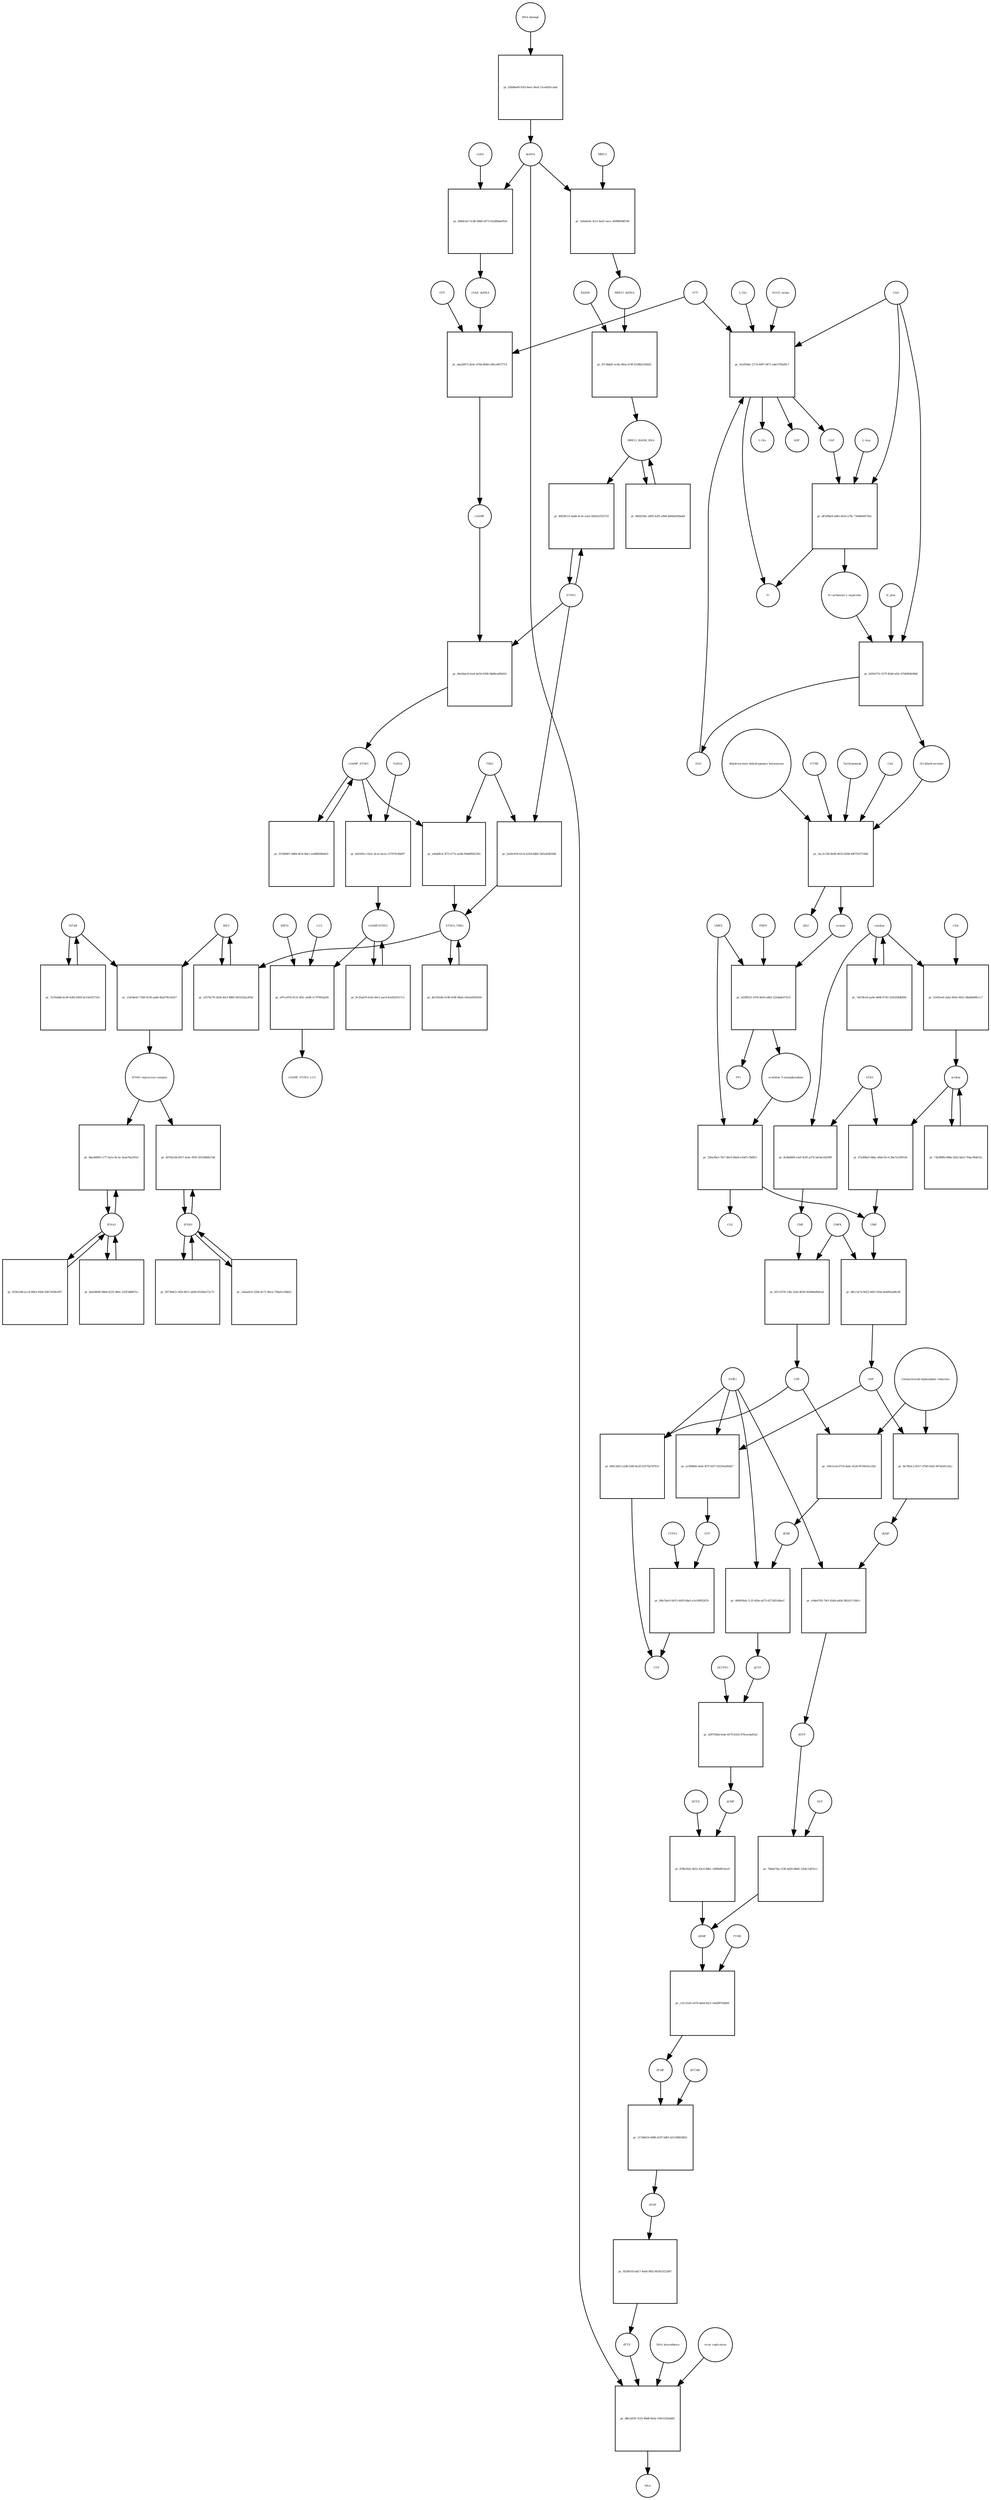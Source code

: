 strict digraph  {
"NF-kB" [annotation="urn_miriam_obo.go_GO%3A0071159", bipartite=0, cls=complex, fontsize=4, label="NF-kB", shape=circle];
"pr_15434e43-7369-4139-aab6-66a078c5e027" [annotation="", bipartite=1, cls=process, fontsize=4, label="pr_15434e43-7369-4139-aab6-66a078c5e027", shape=square];
"IFNB1 expression complex" [annotation="", bipartite=0, cls=complex, fontsize=4, label="IFNB1 expression complex", shape=circle];
IRF3 [annotation="urn_miriam_hgnc_6118|urn_miriam_uniprot_Q14653|urn_miriam_ensembl_ENSG00000126456|urn_miriam_refseq_NM_001571|urn_miriam_hgnc.symbol_IRF3|urn_miriam_ncbigene_3661", bipartite=0, cls="macromolecule multimer", fontsize=4, label=IRF3, shape=circle];
dCDP [annotation="urn_miriam_obo.chebi_CHEBI%3A28846", bipartite=0, cls="simple chemical", fontsize=4, label=dCDP, shape=circle];
"pr_400836ab-7c2f-450a-ab75-6272d51d6acf" [annotation="", bipartite=1, cls=process, fontsize=4, label="pr_400836ab-7c2f-450a-ab75-6272d51d6acf", shape=square];
dCTP [annotation="urn_miriam_obo.chebi_CHEBI%3A16311", bipartite=0, cls="simple chemical", fontsize=4, label=dCTP, shape=circle];
NME1 [annotation="urn_miriam_uniprot_P15531|urn_miriam_hgnc_7849", bipartite=0, cls=macromolecule, fontsize=4, label=NME1, shape=circle];
uridine [annotation="urn_miriam_obo.chebi_CHEBI%3A16704", bipartite=0, cls="simple chemical", fontsize=4, label=uridine, shape=circle];
"pr_97a49be5-0bbc-4fbd-91c4-3be7e25f6145" [annotation="", bipartite=1, cls=process, fontsize=4, label="pr_97a49be5-0bbc-4fbd-91c4-3be7e25f6145", shape=square];
UMP [annotation="urn_miriam_obo.chebi_CHEBI%3A57865", bipartite=0, cls="simple chemical", fontsize=4, label=UMP, shape=circle];
UCK2 [annotation="urn_miriam_uniprot_Q9HA47|urn_miriam_hgnc_HGNC%3A12562", bipartite=0, cls=macromolecule, fontsize=4, label=UCK2, shape=circle];
"orotidine 5'-monophosphate" [annotation="urn_miriam_obo.chebi_CHEBI%3A15842", bipartite=0, cls="simple chemical", fontsize=4, label="orotidine 5'-monophosphate", shape=circle];
"pr_336a36e5-7fa7-46c0-8da8-e10d7c7bf853" [annotation="", bipartite=1, cls=process, fontsize=4, label="pr_336a36e5-7fa7-46c0-8da8-e10d7c7bf853", shape=square];
UMPS [annotation="urn_miriam_ncbigene_7372|urn_miriam_refseq_NM_000373|urn_miriam_hgnc.symbol_UMPS|urn_miriam_hgnc_12563|urn_miriam_ensembl_ENSG00000114491|urn_miriam_uniprot_P11172", bipartite=0, cls="macromolecule multimer", fontsize=4, label=UMPS, shape=circle];
CO2 [annotation="urn_miriam_obo.chebi_CHEBI%3A16526", bipartite=0, cls="simple chemical", fontsize=4, label=CO2, shape=circle];
UTP [annotation="urn_miriam_obo.chebi_CHEBI%3A15713", bipartite=0, cls="simple chemical", fontsize=4, label=UTP, shape=circle];
"pr_08a7abc0-b015-4493-bba5-e1e16ff62b7b" [annotation="", bipartite=1, cls=process, fontsize=4, label="pr_08a7abc0-b015-4493-bba5-e1e16ff62b7b", shape=square];
CTP [annotation="urn_miriam_obo.chebi_CHEBI%3A17677", bipartite=0, cls="simple chemical", fontsize=4, label=CTP, shape=circle];
CTPS1 [annotation="urn_miriam_hgnc_HGNC%3A2519|urn_miriam_uniprot_P17812", bipartite=0, cls=macromolecule, fontsize=4, label=CTPS1, shape=circle];
UDP [annotation="urn_miriam_obo.chebi_CHEBI%3A17659", bipartite=0, cls="simple chemical", fontsize=4, label=UDP, shape=circle];
"pr_8e70b3c2-8317-47b0-b562-947d24f1241c" [annotation="", bipartite=1, cls=process, fontsize=4, label="pr_8e70b3c2-8317-47b0-b562-947d24f1241c", shape=square];
dUDP [annotation="urn_miriam_obo.chebi_CHEBI%3A28850", bipartite=0, cls="simple chemical", fontsize=4, label=dUDP, shape=circle];
"ribonucleoside-diphosphate reductase" [annotation="urn_miriam_brenda_1.17.4.1|urn_miriam_obo.go_GO%3A0005971", bipartite=0, cls=complex, fontsize=4, label="ribonucleoside-diphosphate reductase", shape=circle];
IFNB1 [annotation="urn_miriam_ensembl_ENSG00000171855|urn_miriam_hgnc.symbol_IFNB1|urn_miriam_hgnc_5434|urn_miriam_uniprot_P01574|urn_miriam_refseq_NM_002176|urn_miriam_ncbigene_3456", bipartite=0, cls=macromolecule, fontsize=4, label=IFNB1, shape=circle];
"pr_407d2c0d-4917-4cbc-991f-205394bfa7dd" [annotation="", bipartite=1, cls=process, fontsize=4, label="pr_407d2c0d-4917-4cbc-991f-205394bfa7dd", shape=square];
"pr_d8cc5e7e-8d23-40f2-918a-be4065a84c90" [annotation="", bipartite=1, cls=process, fontsize=4, label="pr_d8cc5e7e-8d23-40f2-918a-be4065a84c90", shape=square];
CMPK [annotation="urn_miriam_uniprot_P30085|urn_miriam_hgnc_HGNC%3A18170", bipartite=0, cls=macromolecule, fontsize=4, label=CMPK, shape=circle];
"cGAMP-STING" [annotation="", bipartite=0, cls=complex, fontsize=4, label="cGAMP-STING", shape=circle];
"pr_9c35ab76-fe42-49c2-aac9-fee8325517c1" [annotation="", bipartite=1, cls=process, fontsize=4, label="pr_9c35ab76-fe42-49c2-aac9-fee8325517c1", shape=square];
IFNA1 [annotation="urn_miriam_hgnc.symbol_IFNA1|urn_miriam_ncbigene_3439|urn_miriam_refseq_NM_024013|urn_miriam_uniprot_P01562|urn_miriam_hgnc_5417|urn_miriam_ensembl_ENSG00000197919", bipartite=0, cls=macromolecule, fontsize=4, label=IFNA1, shape=circle];
"pr_9ba36699-c177-4a1e-8c3a-3eab79a3f1b3" [annotation="", bipartite=1, cls=process, fontsize=4, label="pr_9ba36699-c177-4a1e-8c3a-3eab79a3f1b3", shape=square];
"pr_73b380fb-088e-4262-bfa5-7f4ac9fde52c" [annotation="", bipartite=1, cls=process, fontsize=4, label="pr_73b380fb-088e-4262-bfa5-7f4ac9fde52c", shape=square];
CDP [annotation="urn_miriam_obo.chebi_CHEBI%3A17239", bipartite=0, cls="simple chemical", fontsize=4, label=CDP, shape=circle];
"pr_1f0e1ce4-0754-4adc-b526-f67d433ce342" [annotation="", bipartite=1, cls=process, fontsize=4, label="pr_1f0e1ce4-0754-4adc-b526-f67d433ce342", shape=square];
"pr_80413d53-22db-43f0-8cd3-03570a787f33" [annotation="", bipartite=1, cls=process, fontsize=4, label="pr_80413d53-22db-43f0-8cd3-03570a787f33", shape=square];
dTDP [annotation="urn_miriam_obo.chebi_CHEBI%3A18075", bipartite=0, cls="simple chemical", fontsize=4, label=dTDP, shape=circle];
"pr_6f209193-bd17-4e66-9f02-663931f22497" [annotation="", bipartite=1, cls=process, fontsize=4, label="pr_6f209193-bd17-4e66-9f02-663931f22497", shape=square];
dTTP [annotation="urn_miriam_obo.chebi_CHEBI%3A18077", bipartite=0, cls="simple chemical", fontsize=4, label=dTTP, shape=circle];
CMP [annotation="urn_miriam_obo.chebi_CHEBI%3A17361", bipartite=0, cls="simple chemical", fontsize=4, label=CMP, shape=circle];
"pr_6f1c9378-13bc-42fa-8630-820464d9d1ad" [annotation="", bipartite=1, cls=process, fontsize=4, label="pr_6f1c9378-13bc-42fa-8630-820464d9d1ad", shape=square];
dUMP [annotation="urn_miriam_obo.chebi_CHEBI%3A17622", bipartite=0, cls="simple chemical", fontsize=4, label=dUMP, shape=circle];
"pr_c31c51d5-e079-4d5d-82cf-14ef89702809" [annotation="", bipartite=1, cls=process, fontsize=4, label="pr_c31c51d5-e079-4d5d-82cf-14ef89702809", shape=square];
dTMP [annotation="urn_miriam_obo.chebi_CHEBI%3A17013", bipartite=0, cls="simple chemical", fontsize=4, label=dTMP, shape=circle];
TYMS [annotation="urn_miriam_uniprot_P04818|urn_miriam_hgnc_HGNC%3A12441", bipartite=0, cls=macromolecule, fontsize=4, label=TYMS, shape=circle];
dsDNA [annotation="urn_miriam_obo.chebi_CHEBI%3A75909", bipartite=0, cls="simple chemical", fontsize=4, label=dsDNA, shape=circle];
"pr_d8e1af29-7e32-48d8-9e4a-100c525b3dd5" [annotation="", bipartite=1, cls=process, fontsize=4, label="pr_d8e1af29-7e32-48d8-9e4a-100c525b3dd5", shape=square];
DNA [annotation="", bipartite=0, cls="nucleic acid feature", fontsize=4, label=DNA, shape=circle];
"DNA biosynthesis" [annotation="urn_miriam_obo.go_GO%3A0071897", bipartite=0, cls=phenotype, fontsize=4, label="DNA biosynthesis", shape=circle];
"virus replication" [annotation="urn_miriam_obo.go_GO%3A0019079", bipartite=0, cls=phenotype, fontsize=4, label="virus replication", shape=circle];
MRE11_RAD50_DNA [annotation="", bipartite=0, cls=complex, fontsize=4, label=MRE11_RAD50_DNA, shape=circle];
"pr_866202bc-a895-42f5-a9b0-4bf8ab92ba8d" [annotation="", bipartite=1, cls=process, fontsize=4, label="pr_866202bc-a895-42f5-a9b0-4bf8ab92ba8d", shape=square];
"pr_429792bb-fede-4579-b1b3-976cecbaf5a2" [annotation="", bipartite=1, cls=process, fontsize=4, label="pr_429792bb-fede-4579-b1b3-976cecbaf5a2", shape=square];
dCMP [annotation="urn_miriam_obo.chebi_CHEBI%3A15918", bipartite=0, cls="simple chemical", fontsize=4, label=dCMP, shape=circle];
DCTPP1 [annotation="urn_miriam_uniprot_Q9H773|urn_miriam_hgnc_HGNC%3A28777", bipartite=0, cls=macromolecule, fontsize=4, label=DCTPP1, shape=circle];
"pr_1ebae6c0-320b-4c71-86cb-758a0cc84b22" [annotation="", bipartite=1, cls=process, fontsize=4, label="pr_1ebae6c0-320b-4c71-86cb-758a0cc84b22", shape=square];
"pr_097384e5-3f2d-4811-ab96-951fbe572c72" [annotation="", bipartite=1, cls=process, fontsize=4, label="pr_097384e5-3f2d-4811-ab96-951fbe572c72", shape=square];
ATP [annotation="urn_miriam_obo.chebi_CHEBI%3A15422", bipartite=0, cls="simple chemical", fontsize=4, label=ATP, shape=circle];
"pr_aba2b972-de4c-47bb-8b9d-c80ce9672714" [annotation="", bipartite=1, cls=process, fontsize=4, label="pr_aba2b972-de4c-47bb-8b9d-c80ce9672714", shape=square];
GTP [annotation="urn_miriam_obo.chebi_CHEBI%3A15996", bipartite=0, cls="simple chemical", fontsize=4, label=GTP, shape=circle];
cGAMP [annotation="urn_miriam_obo.chebi_CHEBI%3A75947", bipartite=0, cls="simple chemical", fontsize=4, label=cGAMP, shape=circle];
cGAS_dsDNA [annotation=urn_miriam_pubmed_28363908, bipartite=0, cls=complex, fontsize=4, label=cGAS_dsDNA, shape=circle];
cytidine [annotation="urn_miriam_obo.chebi_CHEBI%3A17562", bipartite=0, cls="simple chemical", fontsize=4, label=cytidine, shape=circle];
"pr_8c8dd009-e2ef-4c8f-a574-5dcbe1fd299f" [annotation="", bipartite=1, cls=process, fontsize=4, label="pr_8c8dd009-e2ef-4c8f-a574-5dcbe1fd299f", shape=square];
"pr_46a5bac8-fae4-4e50-9200-94d9ca4f0d18" [annotation="", bipartite=1, cls=process, fontsize=4, label="pr_46a5bac8-fae4-4e50-9200-94d9ca4f0d18", shape=square];
STING [annotation=urn_miriam_uniprot_Q86WV6, bipartite=0, cls="macromolecule multimer", fontsize=4, label=STING, shape=circle];
cGAMP_STING [annotation="urn_miriam_obo.go_GO%3A1990231", bipartite=0, cls=complex, fontsize=4, label=cGAMP_STING, shape=circle];
"L-Gln" [annotation="urn_miriam_obo.chebi_CHEBI%3A18050", bipartite=0, cls="simple chemical", fontsize=4, label="L-Gln", shape=circle];
"pr_41a926dc-217d-4497-9471-ade5795af6c7" [annotation="", bipartite=1, cls=process, fontsize=4, label="pr_41a926dc-217d-4497-9471-ade5795af6c7", shape=square];
CAP [annotation="urn_miriam_obo.chebi_CHEBI%3A17672", bipartite=0, cls="simple chemical", fontsize=4, label=CAP, shape=circle];
CAD [annotation="urn_miriam_refseq_NM_001306079|urn_miriam_hgnc_1424|urn_miriam_hgnc.symbol_CAD|urn_miriam_uniprot_P27708|urn_miriam_ncbigene_790|urn_miriam_ensembl_ENSG00000084774", bipartite=0, cls=macromolecule, fontsize=4, label=CAD, shape=circle];
HCO3_minus [annotation="urn_miriam_obo.chebi_CHEBI%3A17544", bipartite=0, cls="simple chemical", fontsize=4, label=HCO3_minus, shape=circle];
H2O [annotation="urn_miriam_obo.chebi_CHEBI%3A15377", bipartite=0, cls="simple chemical", fontsize=4, label=H2O, shape=circle];
"L-Glu" [annotation="urn_miriam_obo.chebi_CHEBI%3A16015", bipartite=0, cls="simple chemical", fontsize=4, label="L-Glu", shape=circle];
ADP [annotation="urn_miriam_obo.chebi_CHEBI%3A16761", bipartite=0, cls="simple chemical", fontsize=4, label=ADP, shape=circle];
Pi [annotation="urn_miriam_obo.chebi_CHEBI%3A18367", bipartite=0, cls="simple chemical", fontsize=4, label=Pi, shape=circle];
"pr_ac009b0e-fe0e-4f7f-81f7-0323eb2f0d27" [annotation="", bipartite=1, cls=process, fontsize=4, label="pr_ac009b0e-fe0e-4f7f-81f7-0323eb2f0d27", shape=square];
"N-carbamoyl-L-aspartate" [annotation="urn_miriam_obo.chebi_CHEBI%3A32814", bipartite=0, cls="simple chemical", fontsize=4, label="N-carbamoyl-L-aspartate", shape=circle];
"pr_b2924732-327f-45dd-a92c-67d06f4b38bf" [annotation="", bipartite=1, cls=process, fontsize=4, label="pr_b2924732-327f-45dd-a92c-67d06f4b38bf", shape=square];
"(S)-dihydroorotate" [annotation="urn_miriam_obo.chebi_CHEBI%3A30864", bipartite=0, cls="simple chemical", fontsize=4, label="(S)-dihydroorotate", shape=circle];
H_plus [annotation="urn_miriam_obo.chebi_CHEBI%3A15378", bipartite=0, cls="simple chemical", fontsize=4, label=H_plus, shape=circle];
"pr_7e35eb84-bc09-4282-b920-bc53ef3571d1" [annotation="", bipartite=1, cls=process, fontsize=4, label="pr_7e35eb84-bc09-4282-b920-bc53ef3571d1", shape=square];
"pr_beb28690-686d-4225-960c-235f3d88f7ec" [annotation="", bipartite=1, cls=process, fontsize=4, label="pr_beb28690-686d-4225-960c-235f3d88f7ec", shape=square];
TBK1 [annotation="urn_miriam_hgnc.symbol_TBK1|urn_miriam_ensembl_ENSG00000183735|urn_miriam_uniprot_Q9UHD2|urn_miriam_refseq_NM_013254|urn_miriam_hgnc_11584|urn_miriam_ncbigene_29110", bipartite=0, cls=macromolecule, fontsize=4, label=TBK1, shape=circle];
"pr_e9ad6fc4-3f73-477e-ae46-f06d0f062393" [annotation="", bipartite=1, cls=process, fontsize=4, label="pr_e9ad6fc4-3f73-477e-ae46-f06d0f062393", shape=square];
STING_TBK1 [annotation=urn_miriam_pubmed_30842653, bipartite=0, cls=complex, fontsize=4, label=STING_TBK1, shape=circle];
"pr_40629c51-4ad0-4c3e-a2a5-0d3a52553733" [annotation="", bipartite=1, cls=process, fontsize=4, label="pr_40629c51-4ad0-4c3e-a2a5-0d3a52553733", shape=square];
"pr_925fa548-acc8-40b3-95b8-50b72036c697" [annotation="", bipartite=1, cls=process, fontsize=4, label="pr_925fa548-acc8-40b3-95b8-50b72036c697", shape=square];
"pr_b84dc6e7-fcd6-49dd-a973-01a48bdef92d" [annotation="", bipartite=1, cls=process, fontsize=4, label="pr_b84dc6e7-fcd6-49dd-a973-01a48bdef92d", shape=square];
cGAS [annotation="urn_miriam_ensembl_ENSG00000164430|urn_miriam_hgnc_21367|urn_miriam_ncbigene_115004|urn_miriam_uniprot_Q8N884|urn_miriam_hgnc.symbol_CGAS|urn_miriam_refseq_NM_138441", bipartite=0, cls=macromolecule, fontsize=4, label=cGAS, shape=circle];
"pr_de31b546-5c96-418f-96a6-c843a9450564" [annotation="", bipartite=1, cls=process, fontsize=4, label="pr_de31b546-5c96-418f-96a6-c843a9450564", shape=square];
orotate [annotation="urn_miriam_obo.chebi_CHEBI%3A30839", bipartite=0, cls="simple chemical", fontsize=4, label=orotate, shape=circle];
"pr_b25ff833-1476-4d35-a9b5-325da8e972c9" [annotation="", bipartite=1, cls=process, fontsize=4, label="pr_b25ff833-1476-4d35-a9b5-325da8e972c9", shape=square];
PRPP [annotation="urn_miriam_obo.chebi_CHEBI%3A17111", bipartite=0, cls="simple chemical", fontsize=4, label=PRPP, shape=circle];
PPi [annotation="urn_miriam_obo.chebi_CHEBI%3A18361", bipartite=0, cls="simple chemical", fontsize=4, label=PPi, shape=circle];
"pr_7ab78ce6-aa9e-440b-9743-32d183fdb094" [annotation="", bipartite=1, cls=process, fontsize=4, label="pr_7ab78ce6-aa9e-440b-9743-32d183fdb094", shape=square];
"pr_c0576276-262b-46cf-8885-06331b2a305d" [annotation="", bipartite=1, cls=process, fontsize=4, label="pr_c0576276-262b-46cf-8885-06331b2a305d", shape=square];
"pr_35349d07-4d84-4fcb-9de1-ea68883b6dc0" [annotation="", bipartite=1, cls=process, fontsize=4, label="pr_35349d07-4d84-4fcb-9de1-ea68883b6dc0", shape=square];
RAD50 [annotation="urn_miriam_ncbigene_10111|urn_miriam_refseq_NM_005732|urn_miriam_uniprot_Q92878|urn_miriam_hgnc.symbol_RAD50|urn_miriam_ensembl_ENSG00000113522|urn_miriam_hgnc_9816", bipartite=0, cls="macromolecule multimer", fontsize=4, label=RAD50, shape=circle];
"pr_87c4bbd1-ec8a-49ea-b74f-0338b21b5b02" [annotation="", bipartite=1, cls=process, fontsize=4, label="pr_87c4bbd1-ec8a-49ea-b74f-0338b21b5b02", shape=square];
MRE11_dsDNA [annotation="urn_miriam_obo.go_GO%3A0003690", bipartite=0, cls=complex, fontsize=4, label=MRE11_dsDNA, shape=circle];
"pr_2ec2c338-8e06-4033-9268-4967933718d6" [annotation="", bipartite=1, cls=process, fontsize=4, label="pr_2ec2c338-8e06-4033-9268-4967933718d6", shape=square];
"dihydroorotate dehydrogenase holoenzyme" [annotation="urn_miriam_ncbigene_1723|urn_miriam_hgnc_HGNC%3A2867|urn_miriam_hgnc.symbol_DHODH", bipartite=0, cls="simple chemical", fontsize=4, label="dihydroorotate dehydrogenase holoenzyme", shape=circle];
P1788 [annotation=urn_miriam_pubmed_31740051, bipartite=0, cls="simple chemical", fontsize=4, label=P1788, shape=circle];
Teriflunomide [annotation=urn_miriam_drugbank_DB08880, bipartite=0, cls="simple chemical", fontsize=4, label=Teriflunomide, shape=circle];
CoQ [annotation="urn_miriam_obo.chebi_CHEBI%3A16389", bipartite=0, cls="simple chemical", fontsize=4, label=CoQ, shape=circle];
QH2 [annotation="urn_miriam_obo.chebi_CHEBI%3A17976", bipartite=0, cls="simple chemical", fontsize=4, label=QH2, shape=circle];
"pr_e9de6765-74cf-42dd-a40d-5fb2a7c1841c" [annotation="", bipartite=1, cls=process, fontsize=4, label="pr_e9de6765-74cf-42dd-a40d-5fb2a7c1841c", shape=square];
dUTP [annotation="urn_miriam_obo.chebi_CHEBI%3A17625", bipartite=0, cls="simple chemical", fontsize=4, label=dUTP, shape=circle];
"pr_516f3ee9-2ab2-492e-8021-d8a8bd09ccc7" [annotation="", bipartite=1, cls=process, fontsize=4, label="pr_516f3ee9-2ab2-492e-8021-d8a8bd09ccc7", shape=square];
CDA [annotation="urn_miriam_uniprot_P32320|urn_miriam_ncbigene_978|urn_miriam_refseq_NM_001785|urn_miriam_ensembl_ENSG00000158825|urn_miriam_hgnc.symbol_CDA|urn_miriam_hgnc_1712", bipartite=0, cls=macromolecule, fontsize=4, label=CDA, shape=circle];
"pr_7bb6e78a-c536-4d20-8b66-12b4c1d67ecc" [annotation="", bipartite=1, cls=process, fontsize=4, label="pr_7bb6e78a-c536-4d20-8b66-12b4c1d67ecc", shape=square];
DUT [annotation="urn_miriam_hgnc_HGNC%3A3078|urn_miriam_uniprot_P33316", bipartite=0, cls=macromolecule, fontsize=4, label=DUT, shape=circle];
"pr_e97ce974-0131-4f3c-a438-1c7f7f65ab59" [annotation="", bipartite=1, cls=process, fontsize=4, label="pr_e97ce974-0131-4f3c-a438-1c7f7f65ab59", shape=square];
LC3 [annotation="", bipartite=0, cls=macromolecule, fontsize=4, label=LC3, shape=circle];
cGAMP_STING_LC3 [annotation="", bipartite=0, cls=complex, fontsize=4, label=cGAMP_STING_LC3, shape=circle];
WIPI2 [annotation="urn_miriam_refseq_NM_015610|urn_miriam_hgnc_32225|urn_miriam_hgnc.symbol_WIPI2|urn_miriam_ensembl_ENSG00000157954|urn_miriam_ncbigene_26100|urn_miriam_uniprot_Q9Y4P8", bipartite=0, cls=macromolecule, fontsize=4, label=WIPI2, shape=circle];
"pr_df559be9-a083-4416-a78c-73648440745a" [annotation="", bipartite=1, cls=process, fontsize=4, label="pr_df559be9-a083-4416-a78c-73648440745a", shape=square];
"L-Asp" [annotation="urn_miriam_obo.chebi_CHEBI%3A29991", bipartite=0, cls="simple chemical", fontsize=4, label="L-Asp", shape=circle];
"pr_3a6a4efa-3e12-4a41-aacc-46998094f146" [annotation="", bipartite=1, cls=process, fontsize=4, label="pr_3a6a4efa-3e12-4a41-aacc-46998094f146", shape=square];
MRE11 [annotation="urn_miriam_hgnc.symbol_MRE11|urn_miriam_ncbigene_4361|urn_miriam_uniprot_P49959|urn_miriam_ensembl_ENSG00000020922|urn_miriam_refseq_NM_005591|urn_miriam_hgnc_7230", bipartite=0, cls="macromolecule multimer", fontsize=4, label=MRE11, shape=circle];
"pr_217b6616-9d90-4197-b9f3-431189818851" [annotation="", bipartite=1, cls=process, fontsize=4, label="pr_217b6616-9d90-4197-b9f3-431189818851", shape=square];
dTYMK [annotation="urn_miriam_uniprot_P23919|urn_miriam_hgnc_HGNC%3A3061", bipartite=0, cls=macromolecule, fontsize=4, label=dTYMK, shape=circle];
"pr_6e61f0cc-0a2c-4ca2-ba1a-13797414b697" [annotation="", bipartite=1, cls=process, fontsize=4, label="pr_6e61f0cc-0a2c-4ca2-ba1a-13797414b697", shape=square];
SAR1A [annotation="urn_miriam_uniprot_Q9NR31|urn_miriam_ensembl_ENSG00000079332|urn_miriam_hgnc_10534|urn_miriam_hgnc.symbol_SAR1A|urn_miriam_refseq_NM_001142648|urn_miriam_ncbigene_56681", bipartite=0, cls=macromolecule, fontsize=4, label=SAR1A, shape=circle];
"pr_2a00c818-b1cb-435d-bdb0-5bf2a83839df" [annotation="", bipartite=1, cls=process, fontsize=4, label="pr_2a00c818-b1cb-435d-bdb0-5bf2a83839df", shape=square];
"pr_b5b0be09-f163-4ee1-8eaf-12ce6281cabd" [annotation="", bipartite=1, cls=process, fontsize=4, label="pr_b5b0be09-f163-4ee1-8eaf-12ce6281cabd", shape=square];
"DNA damage" [annotation="", bipartite=0, cls=phenotype, fontsize=4, label="DNA damage", shape=circle];
"pr_d78b302e-4b52-43c4-88bc-1d09bd91dce0" [annotation="", bipartite=1, cls=process, fontsize=4, label="pr_d78b302e-4b52-43c4-88bc-1d09bd91dce0", shape=square];
DCTD [annotation="urn_miriam_uniprot_P32321|urn_miriam_hgnc_HGNC%3A2710", bipartite=0, cls=macromolecule, fontsize=4, label=DCTD, shape=circle];
"NF-kB" -> "pr_15434e43-7369-4139-aab6-66a078c5e027"  [annotation="", interaction_type=consumption];
"NF-kB" -> "pr_7e35eb84-bc09-4282-b920-bc53ef3571d1"  [annotation="", interaction_type=consumption];
"pr_15434e43-7369-4139-aab6-66a078c5e027" -> "IFNB1 expression complex"  [annotation="", interaction_type=production];
"IFNB1 expression complex" -> "pr_407d2c0d-4917-4cbc-991f-205394bfa7dd"  [annotation=urn_miriam_pubmed_20610653, interaction_type=stimulation];
"IFNB1 expression complex" -> "pr_9ba36699-c177-4a1e-8c3a-3eab79a3f1b3"  [annotation=urn_miriam_pubmed_16979567, interaction_type=stimulation];
IRF3 -> "pr_15434e43-7369-4139-aab6-66a078c5e027"  [annotation="", interaction_type=consumption];
IRF3 -> "pr_c0576276-262b-46cf-8885-06331b2a305d"  [annotation="", interaction_type=consumption];
dCDP -> "pr_400836ab-7c2f-450a-ab75-6272d51d6acf"  [annotation="", interaction_type=consumption];
"pr_400836ab-7c2f-450a-ab75-6272d51d6acf" -> dCTP  [annotation="", interaction_type=production];
dCTP -> "pr_429792bb-fede-4579-b1b3-976cecbaf5a2"  [annotation="", interaction_type=consumption];
NME1 -> "pr_400836ab-7c2f-450a-ab75-6272d51d6acf"  [annotation=urn_miriam_pubmed_17827303, interaction_type=catalysis];
NME1 -> "pr_80413d53-22db-43f0-8cd3-03570a787f33"  [annotation=urn_miriam_pubmed_28458037, interaction_type=catalysis];
NME1 -> "pr_ac009b0e-fe0e-4f7f-81f7-0323eb2f0d27"  [annotation=urn_miriam_pubmed_28458037, interaction_type=catalysis];
NME1 -> "pr_e9de6765-74cf-42dd-a40d-5fb2a7c1841c"  [annotation=urn_miriam_pubmed_17827303, interaction_type=catalysis];
uridine -> "pr_97a49be5-0bbc-4fbd-91c4-3be7e25f6145"  [annotation="", interaction_type=consumption];
uridine -> "pr_73b380fb-088e-4262-bfa5-7f4ac9fde52c"  [annotation="", interaction_type=consumption];
"pr_97a49be5-0bbc-4fbd-91c4-3be7e25f6145" -> UMP  [annotation="", interaction_type=production];
UMP -> "pr_d8cc5e7e-8d23-40f2-918a-be4065a84c90"  [annotation="", interaction_type=consumption];
UCK2 -> "pr_97a49be5-0bbc-4fbd-91c4-3be7e25f6145"  [annotation=urn_miriam_pubmed_15130468, interaction_type=catalysis];
UCK2 -> "pr_8c8dd009-e2ef-4c8f-a574-5dcbe1fd299f"  [annotation=urn_miriam_pubmed_15130468, interaction_type=catalysis];
"orotidine 5'-monophosphate" -> "pr_336a36e5-7fa7-46c0-8da8-e10d7c7bf853"  [annotation="", interaction_type=consumption];
"pr_336a36e5-7fa7-46c0-8da8-e10d7c7bf853" -> UMP  [annotation="", interaction_type=production];
"pr_336a36e5-7fa7-46c0-8da8-e10d7c7bf853" -> CO2  [annotation="", interaction_type=production];
UMPS -> "pr_336a36e5-7fa7-46c0-8da8-e10d7c7bf853"  [annotation=urn_miriam_reactome_REACT_1698, interaction_type=catalysis];
UMPS -> "pr_b25ff833-1476-4d35-a9b5-325da8e972c9"  [annotation=urn_miriam_reactome_REACT_1698, interaction_type=catalysis];
UTP -> "pr_08a7abc0-b015-4493-bba5-e1e16ff62b7b"  [annotation="", interaction_type=consumption];
"pr_08a7abc0-b015-4493-bba5-e1e16ff62b7b" -> CTP  [annotation="", interaction_type=production];
CTPS1 -> "pr_08a7abc0-b015-4493-bba5-e1e16ff62b7b"  [annotation=urn_miriam_pubmed_5411547, interaction_type=catalysis];
UDP -> "pr_8e70b3c2-8317-47b0-b562-947d24f1241c"  [annotation="", interaction_type=consumption];
UDP -> "pr_ac009b0e-fe0e-4f7f-81f7-0323eb2f0d27"  [annotation="", interaction_type=consumption];
"pr_8e70b3c2-8317-47b0-b562-947d24f1241c" -> dUDP  [annotation="", interaction_type=production];
dUDP -> "pr_e9de6765-74cf-42dd-a40d-5fb2a7c1841c"  [annotation="", interaction_type=consumption];
"ribonucleoside-diphosphate reductase" -> "pr_8e70b3c2-8317-47b0-b562-947d24f1241c"  [annotation=urn_miriam_pubmed_24809024, interaction_type=catalysis];
"ribonucleoside-diphosphate reductase" -> "pr_1f0e1ce4-0754-4adc-b526-f67d433ce342"  [annotation=urn_miriam_pubmed_24809024, interaction_type=catalysis];
IFNB1 -> "pr_407d2c0d-4917-4cbc-991f-205394bfa7dd"  [annotation="", interaction_type=consumption];
IFNB1 -> "pr_1ebae6c0-320b-4c71-86cb-758a0cc84b22"  [annotation="", interaction_type=consumption];
IFNB1 -> "pr_097384e5-3f2d-4811-ab96-951fbe572c72"  [annotation="", interaction_type=consumption];
"pr_407d2c0d-4917-4cbc-991f-205394bfa7dd" -> IFNB1  [annotation="", interaction_type=production];
"pr_d8cc5e7e-8d23-40f2-918a-be4065a84c90" -> UDP  [annotation="", interaction_type=production];
CMPK -> "pr_d8cc5e7e-8d23-40f2-918a-be4065a84c90"  [annotation=urn_miriam_pubmed_10462544, interaction_type=catalysis];
CMPK -> "pr_6f1c9378-13bc-42fa-8630-820464d9d1ad"  [annotation=urn_miriam_pubmed_10462544, interaction_type=catalysis];
"cGAMP-STING" -> "pr_9c35ab76-fe42-49c2-aac9-fee8325517c1"  [annotation="", interaction_type=consumption];
"cGAMP-STING" -> "pr_e97ce974-0131-4f3c-a438-1c7f7f65ab59"  [annotation="", interaction_type=consumption];
"pr_9c35ab76-fe42-49c2-aac9-fee8325517c1" -> "cGAMP-STING"  [annotation="", interaction_type=production];
IFNA1 -> "pr_9ba36699-c177-4a1e-8c3a-3eab79a3f1b3"  [annotation="", interaction_type=consumption];
IFNA1 -> "pr_beb28690-686d-4225-960c-235f3d88f7ec"  [annotation="", interaction_type=consumption];
IFNA1 -> "pr_925fa548-acc8-40b3-95b8-50b72036c697"  [annotation="", interaction_type=consumption];
"pr_9ba36699-c177-4a1e-8c3a-3eab79a3f1b3" -> IFNA1  [annotation="", interaction_type=production];
"pr_73b380fb-088e-4262-bfa5-7f4ac9fde52c" -> uridine  [annotation="", interaction_type=production];
CDP -> "pr_1f0e1ce4-0754-4adc-b526-f67d433ce342"  [annotation="", interaction_type=consumption];
CDP -> "pr_80413d53-22db-43f0-8cd3-03570a787f33"  [annotation="", interaction_type=consumption];
"pr_1f0e1ce4-0754-4adc-b526-f67d433ce342" -> dCDP  [annotation="", interaction_type=production];
"pr_80413d53-22db-43f0-8cd3-03570a787f33" -> CTP  [annotation="", interaction_type=production];
dTDP -> "pr_6f209193-bd17-4e66-9f02-663931f22497"  [annotation="", interaction_type=consumption];
"pr_6f209193-bd17-4e66-9f02-663931f22497" -> dTTP  [annotation="", interaction_type=production];
dTTP -> "pr_d8e1af29-7e32-48d8-9e4a-100c525b3dd5"  [annotation="", interaction_type=consumption];
CMP -> "pr_6f1c9378-13bc-42fa-8630-820464d9d1ad"  [annotation="", interaction_type=consumption];
"pr_6f1c9378-13bc-42fa-8630-820464d9d1ad" -> CDP  [annotation="", interaction_type=production];
dUMP -> "pr_c31c51d5-e079-4d5d-82cf-14ef89702809"  [annotation="", interaction_type=consumption];
"pr_c31c51d5-e079-4d5d-82cf-14ef89702809" -> dTMP  [annotation="", interaction_type=production];
dTMP -> "pr_217b6616-9d90-4197-b9f3-431189818851"  [annotation="", interaction_type=consumption];
TYMS -> "pr_c31c51d5-e079-4d5d-82cf-14ef89702809"  [annotation=urn_miriam_pubmed_3099389, interaction_type=catalysis];
dsDNA -> "pr_d8e1af29-7e32-48d8-9e4a-100c525b3dd5"  [annotation="", interaction_type=consumption];
dsDNA -> "pr_b84dc6e7-fcd6-49dd-a973-01a48bdef92d"  [annotation="", interaction_type=consumption];
dsDNA -> "pr_3a6a4efa-3e12-4a41-aacc-46998094f146"  [annotation="", interaction_type=consumption];
"pr_d8e1af29-7e32-48d8-9e4a-100c525b3dd5" -> DNA  [annotation="", interaction_type=production];
"DNA biosynthesis" -> "pr_d8e1af29-7e32-48d8-9e4a-100c525b3dd5"  [annotation="", interaction_type=catalysis];
"virus replication" -> "pr_d8e1af29-7e32-48d8-9e4a-100c525b3dd5"  [annotation="", interaction_type=inhibition];
MRE11_RAD50_DNA -> "pr_866202bc-a895-42f5-a9b0-4bf8ab92ba8d"  [annotation="", interaction_type=consumption];
MRE11_RAD50_DNA -> "pr_40629c51-4ad0-4c3e-a2a5-0d3a52553733"  [annotation=urn_miriam_pubmed_23388631, interaction_type=catalysis];
"pr_866202bc-a895-42f5-a9b0-4bf8ab92ba8d" -> MRE11_RAD50_DNA  [annotation="", interaction_type=production];
"pr_429792bb-fede-4579-b1b3-976cecbaf5a2" -> dCMP  [annotation="", interaction_type=production];
dCMP -> "pr_d78b302e-4b52-43c4-88bc-1d09bd91dce0"  [annotation="", interaction_type=consumption];
DCTPP1 -> "pr_429792bb-fede-4579-b1b3-976cecbaf5a2"  [annotation=urn_miriam_pubmed_13788541, interaction_type=catalysis];
"pr_1ebae6c0-320b-4c71-86cb-758a0cc84b22" -> IFNB1  [annotation="", interaction_type=production];
"pr_097384e5-3f2d-4811-ab96-951fbe572c72" -> IFNB1  [annotation="", interaction_type=production];
ATP -> "pr_aba2b972-de4c-47bb-8b9d-c80ce9672714"  [annotation="", interaction_type=consumption];
ATP -> "pr_41a926dc-217d-4497-9471-ade5795af6c7"  [annotation="", interaction_type=consumption];
"pr_aba2b972-de4c-47bb-8b9d-c80ce9672714" -> cGAMP  [annotation="", interaction_type=production];
GTP -> "pr_aba2b972-de4c-47bb-8b9d-c80ce9672714"  [annotation="", interaction_type=consumption];
cGAMP -> "pr_46a5bac8-fae4-4e50-9200-94d9ca4f0d18"  [annotation="", interaction_type=consumption];
cGAS_dsDNA -> "pr_aba2b972-de4c-47bb-8b9d-c80ce9672714"  [annotation=urn_miriam_pubmed_29622565, interaction_type=catalysis];
cytidine -> "pr_8c8dd009-e2ef-4c8f-a574-5dcbe1fd299f"  [annotation="", interaction_type=consumption];
cytidine -> "pr_7ab78ce6-aa9e-440b-9743-32d183fdb094"  [annotation="", interaction_type=consumption];
cytidine -> "pr_516f3ee9-2ab2-492e-8021-d8a8bd09ccc7"  [annotation="", interaction_type=consumption];
"pr_8c8dd009-e2ef-4c8f-a574-5dcbe1fd299f" -> CMP  [annotation="", interaction_type=production];
"pr_46a5bac8-fae4-4e50-9200-94d9ca4f0d18" -> cGAMP_STING  [annotation="", interaction_type=production];
STING -> "pr_46a5bac8-fae4-4e50-9200-94d9ca4f0d18"  [annotation="", interaction_type=consumption];
STING -> "pr_40629c51-4ad0-4c3e-a2a5-0d3a52553733"  [annotation="", interaction_type=consumption];
STING -> "pr_2a00c818-b1cb-435d-bdb0-5bf2a83839df"  [annotation="", interaction_type=consumption];
cGAMP_STING -> "pr_e9ad6fc4-3f73-477e-ae46-f06d0f062393"  [annotation="", interaction_type=consumption];
cGAMP_STING -> "pr_35349d07-4d84-4fcb-9de1-ea68883b6dc0"  [annotation="", interaction_type=consumption];
cGAMP_STING -> "pr_6e61f0cc-0a2c-4ca2-ba1a-13797414b697"  [annotation="", interaction_type=consumption];
"L-Gln" -> "pr_41a926dc-217d-4497-9471-ade5795af6c7"  [annotation="", interaction_type=consumption];
"pr_41a926dc-217d-4497-9471-ade5795af6c7" -> CAP  [annotation="", interaction_type=production];
"pr_41a926dc-217d-4497-9471-ade5795af6c7" -> "L-Glu"  [annotation="", interaction_type=production];
"pr_41a926dc-217d-4497-9471-ade5795af6c7" -> ADP  [annotation="", interaction_type=production];
"pr_41a926dc-217d-4497-9471-ade5795af6c7" -> Pi  [annotation="", interaction_type=production];
CAP -> "pr_df559be9-a083-4416-a78c-73648440745a"  [annotation="", interaction_type=consumption];
CAD -> "pr_41a926dc-217d-4497-9471-ade5795af6c7"  [annotation=urn_miriam_reactome_REACT_73577, interaction_type=catalysis];
CAD -> "pr_b2924732-327f-45dd-a92c-67d06f4b38bf"  [annotation=urn_miriam_reactome_REACT_1698, interaction_type=catalysis];
CAD -> "pr_df559be9-a083-4416-a78c-73648440745a"  [annotation=urn_miriam_reactome_REACT_1698, interaction_type=catalysis];
HCO3_minus -> "pr_41a926dc-217d-4497-9471-ade5795af6c7"  [annotation="", interaction_type=consumption];
H2O -> "pr_41a926dc-217d-4497-9471-ade5795af6c7"  [annotation="", interaction_type=consumption];
"pr_ac009b0e-fe0e-4f7f-81f7-0323eb2f0d27" -> UTP  [annotation="", interaction_type=production];
"N-carbamoyl-L-aspartate" -> "pr_b2924732-327f-45dd-a92c-67d06f4b38bf"  [annotation="", interaction_type=consumption];
"pr_b2924732-327f-45dd-a92c-67d06f4b38bf" -> "(S)-dihydroorotate"  [annotation="", interaction_type=production];
"pr_b2924732-327f-45dd-a92c-67d06f4b38bf" -> H2O  [annotation="", interaction_type=production];
"(S)-dihydroorotate" -> "pr_2ec2c338-8e06-4033-9268-4967933718d6"  [annotation="", interaction_type=consumption];
H_plus -> "pr_b2924732-327f-45dd-a92c-67d06f4b38bf"  [annotation="", interaction_type=consumption];
"pr_7e35eb84-bc09-4282-b920-bc53ef3571d1" -> "NF-kB"  [annotation="", interaction_type=production];
"pr_beb28690-686d-4225-960c-235f3d88f7ec" -> IFNA1  [annotation="", interaction_type=production];
TBK1 -> "pr_e9ad6fc4-3f73-477e-ae46-f06d0f062393"  [annotation="", interaction_type=consumption];
TBK1 -> "pr_2a00c818-b1cb-435d-bdb0-5bf2a83839df"  [annotation="", interaction_type=consumption];
"pr_e9ad6fc4-3f73-477e-ae46-f06d0f062393" -> STING_TBK1  [annotation="", interaction_type=production];
STING_TBK1 -> "pr_de31b546-5c96-418f-96a6-c843a9450564"  [annotation="", interaction_type=consumption];
STING_TBK1 -> "pr_c0576276-262b-46cf-8885-06331b2a305d"  [annotation="urn_miriam_pubmed_22394562|urn_miriam_pubmed_25636800", interaction_type=catalysis];
"pr_40629c51-4ad0-4c3e-a2a5-0d3a52553733" -> STING  [annotation="", interaction_type=production];
"pr_925fa548-acc8-40b3-95b8-50b72036c697" -> IFNA1  [annotation="", interaction_type=production];
"pr_b84dc6e7-fcd6-49dd-a973-01a48bdef92d" -> cGAS_dsDNA  [annotation="", interaction_type=production];
cGAS -> "pr_b84dc6e7-fcd6-49dd-a973-01a48bdef92d"  [annotation="", interaction_type=consumption];
"pr_de31b546-5c96-418f-96a6-c843a9450564" -> STING_TBK1  [annotation="", interaction_type=production];
orotate -> "pr_b25ff833-1476-4d35-a9b5-325da8e972c9"  [annotation="", interaction_type=consumption];
"pr_b25ff833-1476-4d35-a9b5-325da8e972c9" -> "orotidine 5'-monophosphate"  [annotation="", interaction_type=production];
"pr_b25ff833-1476-4d35-a9b5-325da8e972c9" -> PPi  [annotation="", interaction_type=production];
PRPP -> "pr_b25ff833-1476-4d35-a9b5-325da8e972c9"  [annotation="", interaction_type=consumption];
"pr_7ab78ce6-aa9e-440b-9743-32d183fdb094" -> cytidine  [annotation="", interaction_type=production];
"pr_c0576276-262b-46cf-8885-06331b2a305d" -> IRF3  [annotation="", interaction_type=production];
"pr_35349d07-4d84-4fcb-9de1-ea68883b6dc0" -> cGAMP_STING  [annotation="", interaction_type=production];
RAD50 -> "pr_87c4bbd1-ec8a-49ea-b74f-0338b21b5b02"  [annotation="", interaction_type=consumption];
"pr_87c4bbd1-ec8a-49ea-b74f-0338b21b5b02" -> MRE11_RAD50_DNA  [annotation="", interaction_type=production];
MRE11_dsDNA -> "pr_87c4bbd1-ec8a-49ea-b74f-0338b21b5b02"  [annotation="", interaction_type=consumption];
"pr_2ec2c338-8e06-4033-9268-4967933718d6" -> orotate  [annotation="", interaction_type=production];
"pr_2ec2c338-8e06-4033-9268-4967933718d6" -> QH2  [annotation="", interaction_type=production];
"dihydroorotate dehydrogenase holoenzyme" -> "pr_2ec2c338-8e06-4033-9268-4967933718d6"  [annotation="urn_miriam_reactome_REACT_1698|urn_miriam_doi_10.1101%2F2020.03.11.983056", interaction_type=catalysis];
P1788 -> "pr_2ec2c338-8e06-4033-9268-4967933718d6"  [annotation="urn_miriam_reactome_REACT_1698|urn_miriam_doi_10.1101%2F2020.03.11.983056", interaction_type=inhibition];
Teriflunomide -> "pr_2ec2c338-8e06-4033-9268-4967933718d6"  [annotation="urn_miriam_reactome_REACT_1698|urn_miriam_doi_10.1101%2F2020.03.11.983056", interaction_type=inhibition];
CoQ -> "pr_2ec2c338-8e06-4033-9268-4967933718d6"  [annotation="", interaction_type=consumption];
"pr_e9de6765-74cf-42dd-a40d-5fb2a7c1841c" -> dUTP  [annotation="", interaction_type=production];
dUTP -> "pr_7bb6e78a-c536-4d20-8b66-12b4c1d67ecc"  [annotation="", interaction_type=consumption];
"pr_516f3ee9-2ab2-492e-8021-d8a8bd09ccc7" -> uridine  [annotation="", interaction_type=production];
CDA -> "pr_516f3ee9-2ab2-492e-8021-d8a8bd09ccc7"  [annotation="urn_miriam_pubmed_7923172|urn_miriam_pubmed_15689149", interaction_type=catalysis];
"pr_7bb6e78a-c536-4d20-8b66-12b4c1d67ecc" -> dUMP  [annotation="", interaction_type=production];
DUT -> "pr_7bb6e78a-c536-4d20-8b66-12b4c1d67ecc"  [annotation=urn_miriam_pubmed_18837522, interaction_type=catalysis];
"pr_e97ce974-0131-4f3c-a438-1c7f7f65ab59" -> cGAMP_STING_LC3  [annotation="", interaction_type=production];
LC3 -> "pr_e97ce974-0131-4f3c-a438-1c7f7f65ab59"  [annotation="", interaction_type=consumption];
WIPI2 -> "pr_e97ce974-0131-4f3c-a438-1c7f7f65ab59"  [annotation=urn_miriam_pubmed_30842662, interaction_type=catalysis];
"pr_df559be9-a083-4416-a78c-73648440745a" -> "N-carbamoyl-L-aspartate"  [annotation="", interaction_type=production];
"pr_df559be9-a083-4416-a78c-73648440745a" -> Pi  [annotation="", interaction_type=production];
"L-Asp" -> "pr_df559be9-a083-4416-a78c-73648440745a"  [annotation="", interaction_type=consumption];
"pr_3a6a4efa-3e12-4a41-aacc-46998094f146" -> MRE11_dsDNA  [annotation="", interaction_type=production];
MRE11 -> "pr_3a6a4efa-3e12-4a41-aacc-46998094f146"  [annotation="", interaction_type=consumption];
"pr_217b6616-9d90-4197-b9f3-431189818851" -> dTDP  [annotation="", interaction_type=production];
dTYMK -> "pr_217b6616-9d90-4197-b9f3-431189818851"  [annotation=urn_miriam_pubmed_8024690, interaction_type=catalysis];
"pr_6e61f0cc-0a2c-4ca2-ba1a-13797414b697" -> "cGAMP-STING"  [annotation="", interaction_type=production];
SAR1A -> "pr_6e61f0cc-0a2c-4ca2-ba1a-13797414b697"  [annotation="urn_miriam_doi_10.1038%2Fs41586-019-1006-9", interaction_type=catalysis];
"pr_2a00c818-b1cb-435d-bdb0-5bf2a83839df" -> STING_TBK1  [annotation="", interaction_type=production];
"pr_b5b0be09-f163-4ee1-8eaf-12ce6281cabd" -> dsDNA  [annotation="", interaction_type=production];
"DNA damage" -> "pr_b5b0be09-f163-4ee1-8eaf-12ce6281cabd"  [annotation="urn_miriam_doi_10.1016%2Fj.ejmech.2019.111855", interaction_type=stimulation];
"pr_d78b302e-4b52-43c4-88bc-1d09bd91dce0" -> dUMP  [annotation="", interaction_type=production];
DCTD -> "pr_d78b302e-4b52-43c4-88bc-1d09bd91dce0"  [annotation="urn_miriam_doi_10.1074%2Fjbc.M114.617720", interaction_type=catalysis];
}

